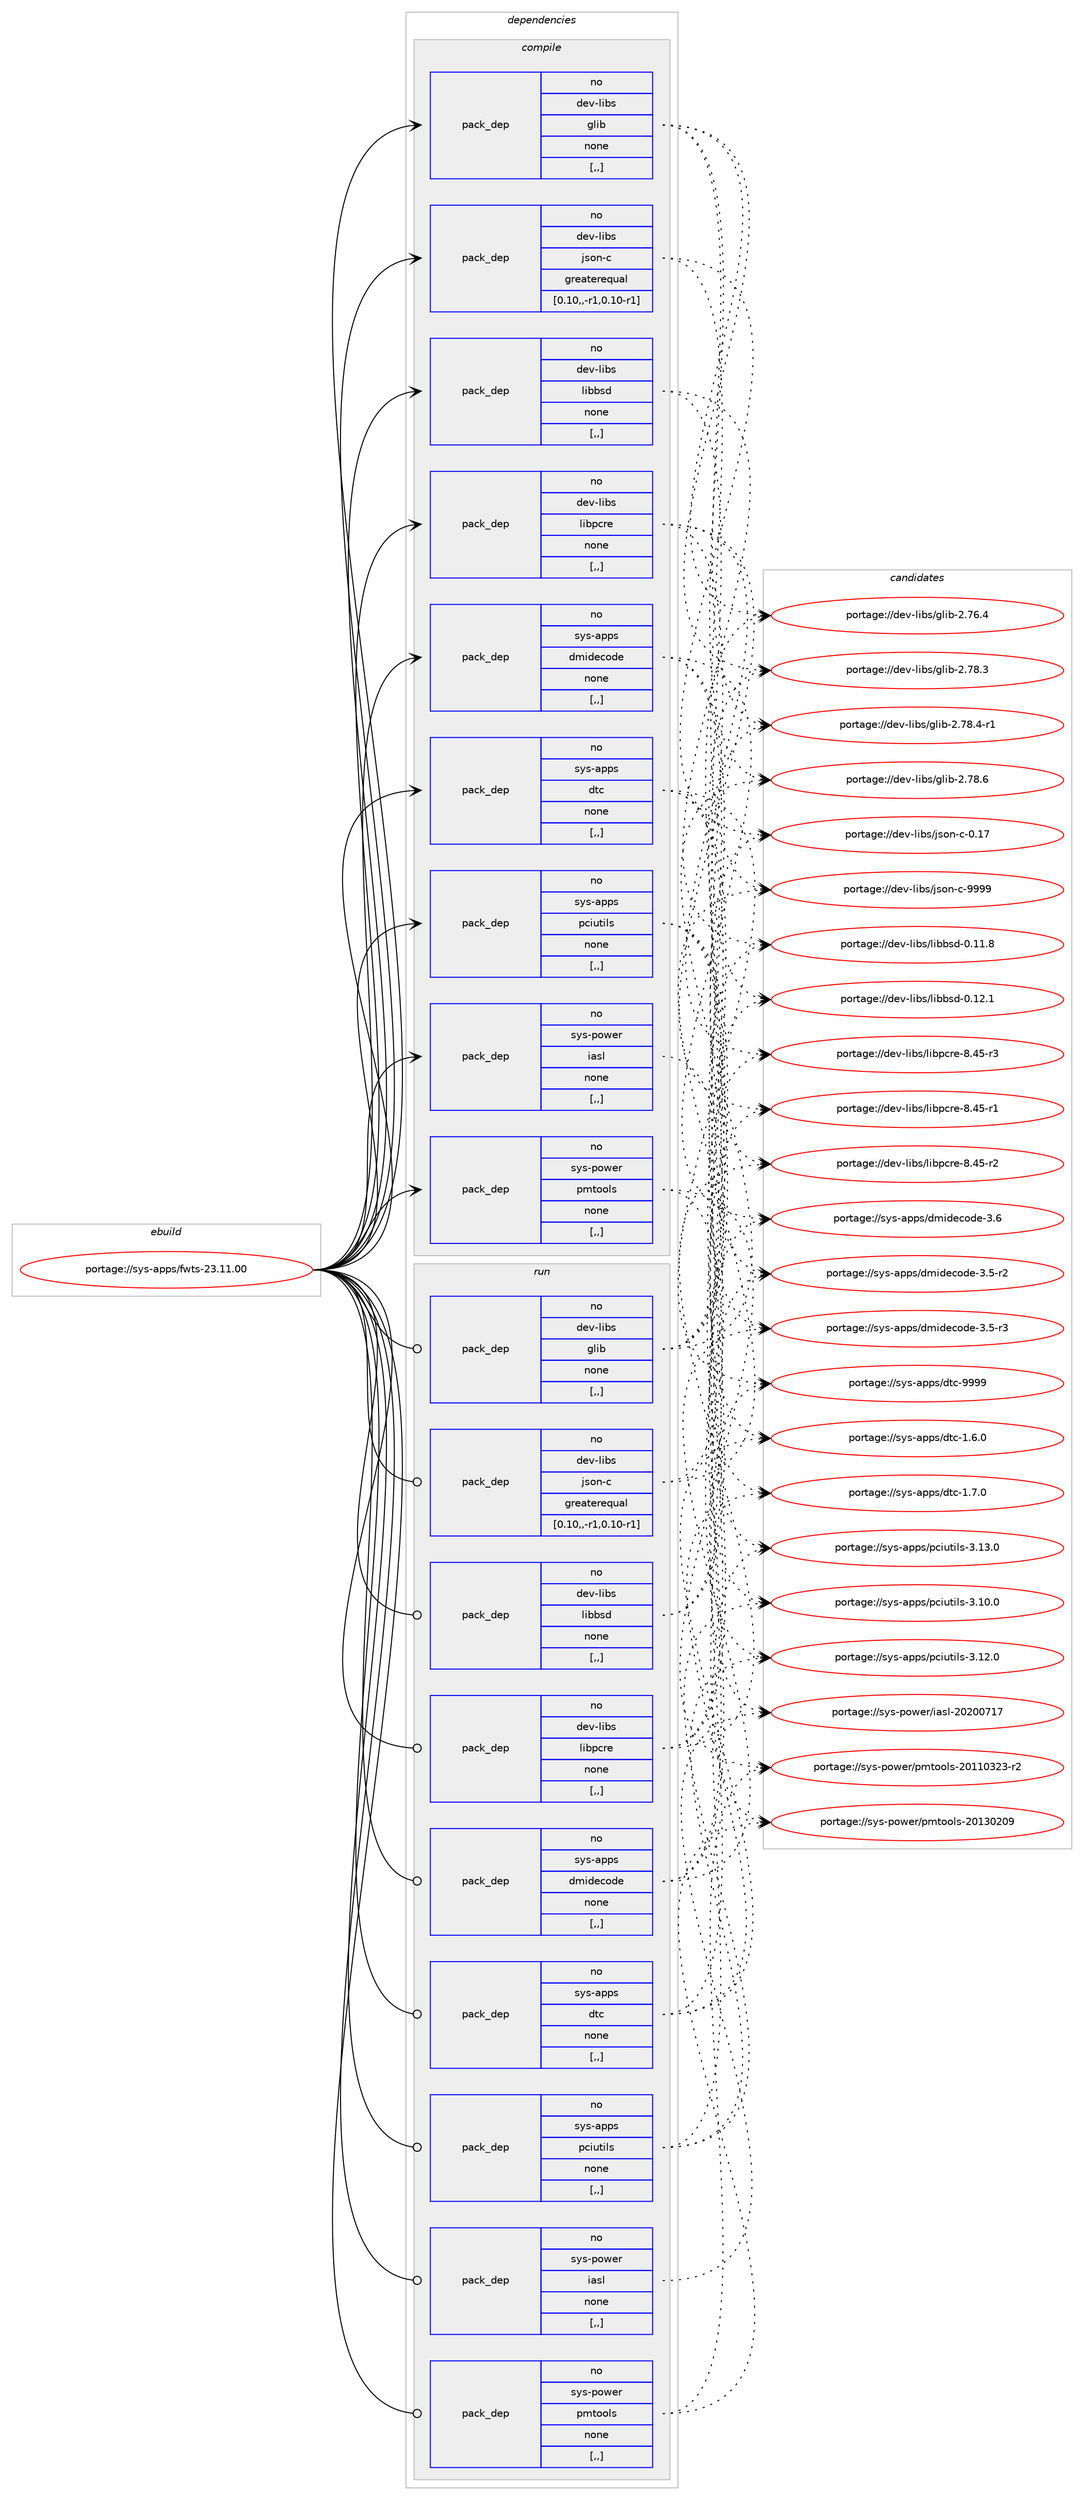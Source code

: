 digraph prolog {

# *************
# Graph options
# *************

newrank=true;
concentrate=true;
compound=true;
graph [rankdir=LR,fontname=Helvetica,fontsize=10,ranksep=1.5];#, ranksep=2.5, nodesep=0.2];
edge  [arrowhead=vee];
node  [fontname=Helvetica,fontsize=10];

# **********
# The ebuild
# **********

subgraph cluster_leftcol {
color=gray;
rank=same;
label=<<i>ebuild</i>>;
id [label="portage://sys-apps/fwts-23.11.00", color=red, width=4, href="../sys-apps/fwts-23.11.00.svg"];
}

# ****************
# The dependencies
# ****************

subgraph cluster_midcol {
color=gray;
label=<<i>dependencies</i>>;
subgraph cluster_compile {
fillcolor="#eeeeee";
style=filled;
label=<<i>compile</i>>;
subgraph pack299145 {
dependency410211 [label=<<TABLE BORDER="0" CELLBORDER="1" CELLSPACING="0" CELLPADDING="4" WIDTH="220"><TR><TD ROWSPAN="6" CELLPADDING="30">pack_dep</TD></TR><TR><TD WIDTH="110">no</TD></TR><TR><TD>dev-libs</TD></TR><TR><TD>glib</TD></TR><TR><TD>none</TD></TR><TR><TD>[,,]</TD></TR></TABLE>>, shape=none, color=blue];
}
id:e -> dependency410211:w [weight=20,style="solid",arrowhead="vee"];
subgraph pack299146 {
dependency410212 [label=<<TABLE BORDER="0" CELLBORDER="1" CELLSPACING="0" CELLPADDING="4" WIDTH="220"><TR><TD ROWSPAN="6" CELLPADDING="30">pack_dep</TD></TR><TR><TD WIDTH="110">no</TD></TR><TR><TD>dev-libs</TD></TR><TR><TD>json-c</TD></TR><TR><TD>greaterequal</TD></TR><TR><TD>[0.10,,-r1,0.10-r1]</TD></TR></TABLE>>, shape=none, color=blue];
}
id:e -> dependency410212:w [weight=20,style="solid",arrowhead="vee"];
subgraph pack299147 {
dependency410213 [label=<<TABLE BORDER="0" CELLBORDER="1" CELLSPACING="0" CELLPADDING="4" WIDTH="220"><TR><TD ROWSPAN="6" CELLPADDING="30">pack_dep</TD></TR><TR><TD WIDTH="110">no</TD></TR><TR><TD>dev-libs</TD></TR><TR><TD>libbsd</TD></TR><TR><TD>none</TD></TR><TR><TD>[,,]</TD></TR></TABLE>>, shape=none, color=blue];
}
id:e -> dependency410213:w [weight=20,style="solid",arrowhead="vee"];
subgraph pack299148 {
dependency410214 [label=<<TABLE BORDER="0" CELLBORDER="1" CELLSPACING="0" CELLPADDING="4" WIDTH="220"><TR><TD ROWSPAN="6" CELLPADDING="30">pack_dep</TD></TR><TR><TD WIDTH="110">no</TD></TR><TR><TD>dev-libs</TD></TR><TR><TD>libpcre</TD></TR><TR><TD>none</TD></TR><TR><TD>[,,]</TD></TR></TABLE>>, shape=none, color=blue];
}
id:e -> dependency410214:w [weight=20,style="solid",arrowhead="vee"];
subgraph pack299149 {
dependency410215 [label=<<TABLE BORDER="0" CELLBORDER="1" CELLSPACING="0" CELLPADDING="4" WIDTH="220"><TR><TD ROWSPAN="6" CELLPADDING="30">pack_dep</TD></TR><TR><TD WIDTH="110">no</TD></TR><TR><TD>sys-apps</TD></TR><TR><TD>dmidecode</TD></TR><TR><TD>none</TD></TR><TR><TD>[,,]</TD></TR></TABLE>>, shape=none, color=blue];
}
id:e -> dependency410215:w [weight=20,style="solid",arrowhead="vee"];
subgraph pack299150 {
dependency410216 [label=<<TABLE BORDER="0" CELLBORDER="1" CELLSPACING="0" CELLPADDING="4" WIDTH="220"><TR><TD ROWSPAN="6" CELLPADDING="30">pack_dep</TD></TR><TR><TD WIDTH="110">no</TD></TR><TR><TD>sys-apps</TD></TR><TR><TD>dtc</TD></TR><TR><TD>none</TD></TR><TR><TD>[,,]</TD></TR></TABLE>>, shape=none, color=blue];
}
id:e -> dependency410216:w [weight=20,style="solid",arrowhead="vee"];
subgraph pack299151 {
dependency410217 [label=<<TABLE BORDER="0" CELLBORDER="1" CELLSPACING="0" CELLPADDING="4" WIDTH="220"><TR><TD ROWSPAN="6" CELLPADDING="30">pack_dep</TD></TR><TR><TD WIDTH="110">no</TD></TR><TR><TD>sys-apps</TD></TR><TR><TD>pciutils</TD></TR><TR><TD>none</TD></TR><TR><TD>[,,]</TD></TR></TABLE>>, shape=none, color=blue];
}
id:e -> dependency410217:w [weight=20,style="solid",arrowhead="vee"];
subgraph pack299152 {
dependency410218 [label=<<TABLE BORDER="0" CELLBORDER="1" CELLSPACING="0" CELLPADDING="4" WIDTH="220"><TR><TD ROWSPAN="6" CELLPADDING="30">pack_dep</TD></TR><TR><TD WIDTH="110">no</TD></TR><TR><TD>sys-power</TD></TR><TR><TD>iasl</TD></TR><TR><TD>none</TD></TR><TR><TD>[,,]</TD></TR></TABLE>>, shape=none, color=blue];
}
id:e -> dependency410218:w [weight=20,style="solid",arrowhead="vee"];
subgraph pack299153 {
dependency410219 [label=<<TABLE BORDER="0" CELLBORDER="1" CELLSPACING="0" CELLPADDING="4" WIDTH="220"><TR><TD ROWSPAN="6" CELLPADDING="30">pack_dep</TD></TR><TR><TD WIDTH="110">no</TD></TR><TR><TD>sys-power</TD></TR><TR><TD>pmtools</TD></TR><TR><TD>none</TD></TR><TR><TD>[,,]</TD></TR></TABLE>>, shape=none, color=blue];
}
id:e -> dependency410219:w [weight=20,style="solid",arrowhead="vee"];
}
subgraph cluster_compileandrun {
fillcolor="#eeeeee";
style=filled;
label=<<i>compile and run</i>>;
}
subgraph cluster_run {
fillcolor="#eeeeee";
style=filled;
label=<<i>run</i>>;
subgraph pack299154 {
dependency410220 [label=<<TABLE BORDER="0" CELLBORDER="1" CELLSPACING="0" CELLPADDING="4" WIDTH="220"><TR><TD ROWSPAN="6" CELLPADDING="30">pack_dep</TD></TR><TR><TD WIDTH="110">no</TD></TR><TR><TD>dev-libs</TD></TR><TR><TD>glib</TD></TR><TR><TD>none</TD></TR><TR><TD>[,,]</TD></TR></TABLE>>, shape=none, color=blue];
}
id:e -> dependency410220:w [weight=20,style="solid",arrowhead="odot"];
subgraph pack299155 {
dependency410221 [label=<<TABLE BORDER="0" CELLBORDER="1" CELLSPACING="0" CELLPADDING="4" WIDTH="220"><TR><TD ROWSPAN="6" CELLPADDING="30">pack_dep</TD></TR><TR><TD WIDTH="110">no</TD></TR><TR><TD>dev-libs</TD></TR><TR><TD>json-c</TD></TR><TR><TD>greaterequal</TD></TR><TR><TD>[0.10,,-r1,0.10-r1]</TD></TR></TABLE>>, shape=none, color=blue];
}
id:e -> dependency410221:w [weight=20,style="solid",arrowhead="odot"];
subgraph pack299156 {
dependency410222 [label=<<TABLE BORDER="0" CELLBORDER="1" CELLSPACING="0" CELLPADDING="4" WIDTH="220"><TR><TD ROWSPAN="6" CELLPADDING="30">pack_dep</TD></TR><TR><TD WIDTH="110">no</TD></TR><TR><TD>dev-libs</TD></TR><TR><TD>libbsd</TD></TR><TR><TD>none</TD></TR><TR><TD>[,,]</TD></TR></TABLE>>, shape=none, color=blue];
}
id:e -> dependency410222:w [weight=20,style="solid",arrowhead="odot"];
subgraph pack299157 {
dependency410223 [label=<<TABLE BORDER="0" CELLBORDER="1" CELLSPACING="0" CELLPADDING="4" WIDTH="220"><TR><TD ROWSPAN="6" CELLPADDING="30">pack_dep</TD></TR><TR><TD WIDTH="110">no</TD></TR><TR><TD>dev-libs</TD></TR><TR><TD>libpcre</TD></TR><TR><TD>none</TD></TR><TR><TD>[,,]</TD></TR></TABLE>>, shape=none, color=blue];
}
id:e -> dependency410223:w [weight=20,style="solid",arrowhead="odot"];
subgraph pack299158 {
dependency410224 [label=<<TABLE BORDER="0" CELLBORDER="1" CELLSPACING="0" CELLPADDING="4" WIDTH="220"><TR><TD ROWSPAN="6" CELLPADDING="30">pack_dep</TD></TR><TR><TD WIDTH="110">no</TD></TR><TR><TD>sys-apps</TD></TR><TR><TD>dmidecode</TD></TR><TR><TD>none</TD></TR><TR><TD>[,,]</TD></TR></TABLE>>, shape=none, color=blue];
}
id:e -> dependency410224:w [weight=20,style="solid",arrowhead="odot"];
subgraph pack299159 {
dependency410225 [label=<<TABLE BORDER="0" CELLBORDER="1" CELLSPACING="0" CELLPADDING="4" WIDTH="220"><TR><TD ROWSPAN="6" CELLPADDING="30">pack_dep</TD></TR><TR><TD WIDTH="110">no</TD></TR><TR><TD>sys-apps</TD></TR><TR><TD>dtc</TD></TR><TR><TD>none</TD></TR><TR><TD>[,,]</TD></TR></TABLE>>, shape=none, color=blue];
}
id:e -> dependency410225:w [weight=20,style="solid",arrowhead="odot"];
subgraph pack299160 {
dependency410226 [label=<<TABLE BORDER="0" CELLBORDER="1" CELLSPACING="0" CELLPADDING="4" WIDTH="220"><TR><TD ROWSPAN="6" CELLPADDING="30">pack_dep</TD></TR><TR><TD WIDTH="110">no</TD></TR><TR><TD>sys-apps</TD></TR><TR><TD>pciutils</TD></TR><TR><TD>none</TD></TR><TR><TD>[,,]</TD></TR></TABLE>>, shape=none, color=blue];
}
id:e -> dependency410226:w [weight=20,style="solid",arrowhead="odot"];
subgraph pack299161 {
dependency410227 [label=<<TABLE BORDER="0" CELLBORDER="1" CELLSPACING="0" CELLPADDING="4" WIDTH="220"><TR><TD ROWSPAN="6" CELLPADDING="30">pack_dep</TD></TR><TR><TD WIDTH="110">no</TD></TR><TR><TD>sys-power</TD></TR><TR><TD>iasl</TD></TR><TR><TD>none</TD></TR><TR><TD>[,,]</TD></TR></TABLE>>, shape=none, color=blue];
}
id:e -> dependency410227:w [weight=20,style="solid",arrowhead="odot"];
subgraph pack299162 {
dependency410228 [label=<<TABLE BORDER="0" CELLBORDER="1" CELLSPACING="0" CELLPADDING="4" WIDTH="220"><TR><TD ROWSPAN="6" CELLPADDING="30">pack_dep</TD></TR><TR><TD WIDTH="110">no</TD></TR><TR><TD>sys-power</TD></TR><TR><TD>pmtools</TD></TR><TR><TD>none</TD></TR><TR><TD>[,,]</TD></TR></TABLE>>, shape=none, color=blue];
}
id:e -> dependency410228:w [weight=20,style="solid",arrowhead="odot"];
}
}

# **************
# The candidates
# **************

subgraph cluster_choices {
rank=same;
color=gray;
label=<<i>candidates</i>>;

subgraph choice299145 {
color=black;
nodesep=1;
choice1001011184510810598115471031081059845504655544652 [label="portage://dev-libs/glib-2.76.4", color=red, width=4,href="../dev-libs/glib-2.76.4.svg"];
choice1001011184510810598115471031081059845504655564651 [label="portage://dev-libs/glib-2.78.3", color=red, width=4,href="../dev-libs/glib-2.78.3.svg"];
choice10010111845108105981154710310810598455046555646524511449 [label="portage://dev-libs/glib-2.78.4-r1", color=red, width=4,href="../dev-libs/glib-2.78.4-r1.svg"];
choice1001011184510810598115471031081059845504655564654 [label="portage://dev-libs/glib-2.78.6", color=red, width=4,href="../dev-libs/glib-2.78.6.svg"];
dependency410211:e -> choice1001011184510810598115471031081059845504655544652:w [style=dotted,weight="100"];
dependency410211:e -> choice1001011184510810598115471031081059845504655564651:w [style=dotted,weight="100"];
dependency410211:e -> choice10010111845108105981154710310810598455046555646524511449:w [style=dotted,weight="100"];
dependency410211:e -> choice1001011184510810598115471031081059845504655564654:w [style=dotted,weight="100"];
}
subgraph choice299146 {
color=black;
nodesep=1;
choice10010111845108105981154710611511111045994548464955 [label="portage://dev-libs/json-c-0.17", color=red, width=4,href="../dev-libs/json-c-0.17.svg"];
choice10010111845108105981154710611511111045994557575757 [label="portage://dev-libs/json-c-9999", color=red, width=4,href="../dev-libs/json-c-9999.svg"];
dependency410212:e -> choice10010111845108105981154710611511111045994548464955:w [style=dotted,weight="100"];
dependency410212:e -> choice10010111845108105981154710611511111045994557575757:w [style=dotted,weight="100"];
}
subgraph choice299147 {
color=black;
nodesep=1;
choice100101118451081059811547108105989811510045484649494656 [label="portage://dev-libs/libbsd-0.11.8", color=red, width=4,href="../dev-libs/libbsd-0.11.8.svg"];
choice100101118451081059811547108105989811510045484649504649 [label="portage://dev-libs/libbsd-0.12.1", color=red, width=4,href="../dev-libs/libbsd-0.12.1.svg"];
dependency410213:e -> choice100101118451081059811547108105989811510045484649494656:w [style=dotted,weight="100"];
dependency410213:e -> choice100101118451081059811547108105989811510045484649504649:w [style=dotted,weight="100"];
}
subgraph choice299148 {
color=black;
nodesep=1;
choice100101118451081059811547108105981129911410145564652534511449 [label="portage://dev-libs/libpcre-8.45-r1", color=red, width=4,href="../dev-libs/libpcre-8.45-r1.svg"];
choice100101118451081059811547108105981129911410145564652534511450 [label="portage://dev-libs/libpcre-8.45-r2", color=red, width=4,href="../dev-libs/libpcre-8.45-r2.svg"];
choice100101118451081059811547108105981129911410145564652534511451 [label="portage://dev-libs/libpcre-8.45-r3", color=red, width=4,href="../dev-libs/libpcre-8.45-r3.svg"];
dependency410214:e -> choice100101118451081059811547108105981129911410145564652534511449:w [style=dotted,weight="100"];
dependency410214:e -> choice100101118451081059811547108105981129911410145564652534511450:w [style=dotted,weight="100"];
dependency410214:e -> choice100101118451081059811547108105981129911410145564652534511451:w [style=dotted,weight="100"];
}
subgraph choice299149 {
color=black;
nodesep=1;
choice11512111545971121121154710010910510010199111100101455146534511450 [label="portage://sys-apps/dmidecode-3.5-r2", color=red, width=4,href="../sys-apps/dmidecode-3.5-r2.svg"];
choice11512111545971121121154710010910510010199111100101455146534511451 [label="portage://sys-apps/dmidecode-3.5-r3", color=red, width=4,href="../sys-apps/dmidecode-3.5-r3.svg"];
choice1151211154597112112115471001091051001019911110010145514654 [label="portage://sys-apps/dmidecode-3.6", color=red, width=4,href="../sys-apps/dmidecode-3.6.svg"];
dependency410215:e -> choice11512111545971121121154710010910510010199111100101455146534511450:w [style=dotted,weight="100"];
dependency410215:e -> choice11512111545971121121154710010910510010199111100101455146534511451:w [style=dotted,weight="100"];
dependency410215:e -> choice1151211154597112112115471001091051001019911110010145514654:w [style=dotted,weight="100"];
}
subgraph choice299150 {
color=black;
nodesep=1;
choice11512111545971121121154710011699454946544648 [label="portage://sys-apps/dtc-1.6.0", color=red, width=4,href="../sys-apps/dtc-1.6.0.svg"];
choice11512111545971121121154710011699454946554648 [label="portage://sys-apps/dtc-1.7.0", color=red, width=4,href="../sys-apps/dtc-1.7.0.svg"];
choice115121115459711211211547100116994557575757 [label="portage://sys-apps/dtc-9999", color=red, width=4,href="../sys-apps/dtc-9999.svg"];
dependency410216:e -> choice11512111545971121121154710011699454946544648:w [style=dotted,weight="100"];
dependency410216:e -> choice11512111545971121121154710011699454946554648:w [style=dotted,weight="100"];
dependency410216:e -> choice115121115459711211211547100116994557575757:w [style=dotted,weight="100"];
}
subgraph choice299151 {
color=black;
nodesep=1;
choice1151211154597112112115471129910511711610510811545514649484648 [label="portage://sys-apps/pciutils-3.10.0", color=red, width=4,href="../sys-apps/pciutils-3.10.0.svg"];
choice1151211154597112112115471129910511711610510811545514649504648 [label="portage://sys-apps/pciutils-3.12.0", color=red, width=4,href="../sys-apps/pciutils-3.12.0.svg"];
choice1151211154597112112115471129910511711610510811545514649514648 [label="portage://sys-apps/pciutils-3.13.0", color=red, width=4,href="../sys-apps/pciutils-3.13.0.svg"];
dependency410217:e -> choice1151211154597112112115471129910511711610510811545514649484648:w [style=dotted,weight="100"];
dependency410217:e -> choice1151211154597112112115471129910511711610510811545514649504648:w [style=dotted,weight="100"];
dependency410217:e -> choice1151211154597112112115471129910511711610510811545514649514648:w [style=dotted,weight="100"];
}
subgraph choice299152 {
color=black;
nodesep=1;
choice115121115451121111191011144710597115108455048504848554955 [label="portage://sys-power/iasl-20200717", color=red, width=4,href="../sys-power/iasl-20200717.svg"];
dependency410218:e -> choice115121115451121111191011144710597115108455048504848554955:w [style=dotted,weight="100"];
}
subgraph choice299153 {
color=black;
nodesep=1;
choice11512111545112111119101114471121091161111111081154550484949485150514511450 [label="portage://sys-power/pmtools-20110323-r2", color=red, width=4,href="../sys-power/pmtools-20110323-r2.svg"];
choice1151211154511211111910111447112109116111111108115455048495148504857 [label="portage://sys-power/pmtools-20130209", color=red, width=4,href="../sys-power/pmtools-20130209.svg"];
dependency410219:e -> choice11512111545112111119101114471121091161111111081154550484949485150514511450:w [style=dotted,weight="100"];
dependency410219:e -> choice1151211154511211111910111447112109116111111108115455048495148504857:w [style=dotted,weight="100"];
}
subgraph choice299154 {
color=black;
nodesep=1;
choice1001011184510810598115471031081059845504655544652 [label="portage://dev-libs/glib-2.76.4", color=red, width=4,href="../dev-libs/glib-2.76.4.svg"];
choice1001011184510810598115471031081059845504655564651 [label="portage://dev-libs/glib-2.78.3", color=red, width=4,href="../dev-libs/glib-2.78.3.svg"];
choice10010111845108105981154710310810598455046555646524511449 [label="portage://dev-libs/glib-2.78.4-r1", color=red, width=4,href="../dev-libs/glib-2.78.4-r1.svg"];
choice1001011184510810598115471031081059845504655564654 [label="portage://dev-libs/glib-2.78.6", color=red, width=4,href="../dev-libs/glib-2.78.6.svg"];
dependency410220:e -> choice1001011184510810598115471031081059845504655544652:w [style=dotted,weight="100"];
dependency410220:e -> choice1001011184510810598115471031081059845504655564651:w [style=dotted,weight="100"];
dependency410220:e -> choice10010111845108105981154710310810598455046555646524511449:w [style=dotted,weight="100"];
dependency410220:e -> choice1001011184510810598115471031081059845504655564654:w [style=dotted,weight="100"];
}
subgraph choice299155 {
color=black;
nodesep=1;
choice10010111845108105981154710611511111045994548464955 [label="portage://dev-libs/json-c-0.17", color=red, width=4,href="../dev-libs/json-c-0.17.svg"];
choice10010111845108105981154710611511111045994557575757 [label="portage://dev-libs/json-c-9999", color=red, width=4,href="../dev-libs/json-c-9999.svg"];
dependency410221:e -> choice10010111845108105981154710611511111045994548464955:w [style=dotted,weight="100"];
dependency410221:e -> choice10010111845108105981154710611511111045994557575757:w [style=dotted,weight="100"];
}
subgraph choice299156 {
color=black;
nodesep=1;
choice100101118451081059811547108105989811510045484649494656 [label="portage://dev-libs/libbsd-0.11.8", color=red, width=4,href="../dev-libs/libbsd-0.11.8.svg"];
choice100101118451081059811547108105989811510045484649504649 [label="portage://dev-libs/libbsd-0.12.1", color=red, width=4,href="../dev-libs/libbsd-0.12.1.svg"];
dependency410222:e -> choice100101118451081059811547108105989811510045484649494656:w [style=dotted,weight="100"];
dependency410222:e -> choice100101118451081059811547108105989811510045484649504649:w [style=dotted,weight="100"];
}
subgraph choice299157 {
color=black;
nodesep=1;
choice100101118451081059811547108105981129911410145564652534511449 [label="portage://dev-libs/libpcre-8.45-r1", color=red, width=4,href="../dev-libs/libpcre-8.45-r1.svg"];
choice100101118451081059811547108105981129911410145564652534511450 [label="portage://dev-libs/libpcre-8.45-r2", color=red, width=4,href="../dev-libs/libpcre-8.45-r2.svg"];
choice100101118451081059811547108105981129911410145564652534511451 [label="portage://dev-libs/libpcre-8.45-r3", color=red, width=4,href="../dev-libs/libpcre-8.45-r3.svg"];
dependency410223:e -> choice100101118451081059811547108105981129911410145564652534511449:w [style=dotted,weight="100"];
dependency410223:e -> choice100101118451081059811547108105981129911410145564652534511450:w [style=dotted,weight="100"];
dependency410223:e -> choice100101118451081059811547108105981129911410145564652534511451:w [style=dotted,weight="100"];
}
subgraph choice299158 {
color=black;
nodesep=1;
choice11512111545971121121154710010910510010199111100101455146534511450 [label="portage://sys-apps/dmidecode-3.5-r2", color=red, width=4,href="../sys-apps/dmidecode-3.5-r2.svg"];
choice11512111545971121121154710010910510010199111100101455146534511451 [label="portage://sys-apps/dmidecode-3.5-r3", color=red, width=4,href="../sys-apps/dmidecode-3.5-r3.svg"];
choice1151211154597112112115471001091051001019911110010145514654 [label="portage://sys-apps/dmidecode-3.6", color=red, width=4,href="../sys-apps/dmidecode-3.6.svg"];
dependency410224:e -> choice11512111545971121121154710010910510010199111100101455146534511450:w [style=dotted,weight="100"];
dependency410224:e -> choice11512111545971121121154710010910510010199111100101455146534511451:w [style=dotted,weight="100"];
dependency410224:e -> choice1151211154597112112115471001091051001019911110010145514654:w [style=dotted,weight="100"];
}
subgraph choice299159 {
color=black;
nodesep=1;
choice11512111545971121121154710011699454946544648 [label="portage://sys-apps/dtc-1.6.0", color=red, width=4,href="../sys-apps/dtc-1.6.0.svg"];
choice11512111545971121121154710011699454946554648 [label="portage://sys-apps/dtc-1.7.0", color=red, width=4,href="../sys-apps/dtc-1.7.0.svg"];
choice115121115459711211211547100116994557575757 [label="portage://sys-apps/dtc-9999", color=red, width=4,href="../sys-apps/dtc-9999.svg"];
dependency410225:e -> choice11512111545971121121154710011699454946544648:w [style=dotted,weight="100"];
dependency410225:e -> choice11512111545971121121154710011699454946554648:w [style=dotted,weight="100"];
dependency410225:e -> choice115121115459711211211547100116994557575757:w [style=dotted,weight="100"];
}
subgraph choice299160 {
color=black;
nodesep=1;
choice1151211154597112112115471129910511711610510811545514649484648 [label="portage://sys-apps/pciutils-3.10.0", color=red, width=4,href="../sys-apps/pciutils-3.10.0.svg"];
choice1151211154597112112115471129910511711610510811545514649504648 [label="portage://sys-apps/pciutils-3.12.0", color=red, width=4,href="../sys-apps/pciutils-3.12.0.svg"];
choice1151211154597112112115471129910511711610510811545514649514648 [label="portage://sys-apps/pciutils-3.13.0", color=red, width=4,href="../sys-apps/pciutils-3.13.0.svg"];
dependency410226:e -> choice1151211154597112112115471129910511711610510811545514649484648:w [style=dotted,weight="100"];
dependency410226:e -> choice1151211154597112112115471129910511711610510811545514649504648:w [style=dotted,weight="100"];
dependency410226:e -> choice1151211154597112112115471129910511711610510811545514649514648:w [style=dotted,weight="100"];
}
subgraph choice299161 {
color=black;
nodesep=1;
choice115121115451121111191011144710597115108455048504848554955 [label="portage://sys-power/iasl-20200717", color=red, width=4,href="../sys-power/iasl-20200717.svg"];
dependency410227:e -> choice115121115451121111191011144710597115108455048504848554955:w [style=dotted,weight="100"];
}
subgraph choice299162 {
color=black;
nodesep=1;
choice11512111545112111119101114471121091161111111081154550484949485150514511450 [label="portage://sys-power/pmtools-20110323-r2", color=red, width=4,href="../sys-power/pmtools-20110323-r2.svg"];
choice1151211154511211111910111447112109116111111108115455048495148504857 [label="portage://sys-power/pmtools-20130209", color=red, width=4,href="../sys-power/pmtools-20130209.svg"];
dependency410228:e -> choice11512111545112111119101114471121091161111111081154550484949485150514511450:w [style=dotted,weight="100"];
dependency410228:e -> choice1151211154511211111910111447112109116111111108115455048495148504857:w [style=dotted,weight="100"];
}
}

}

